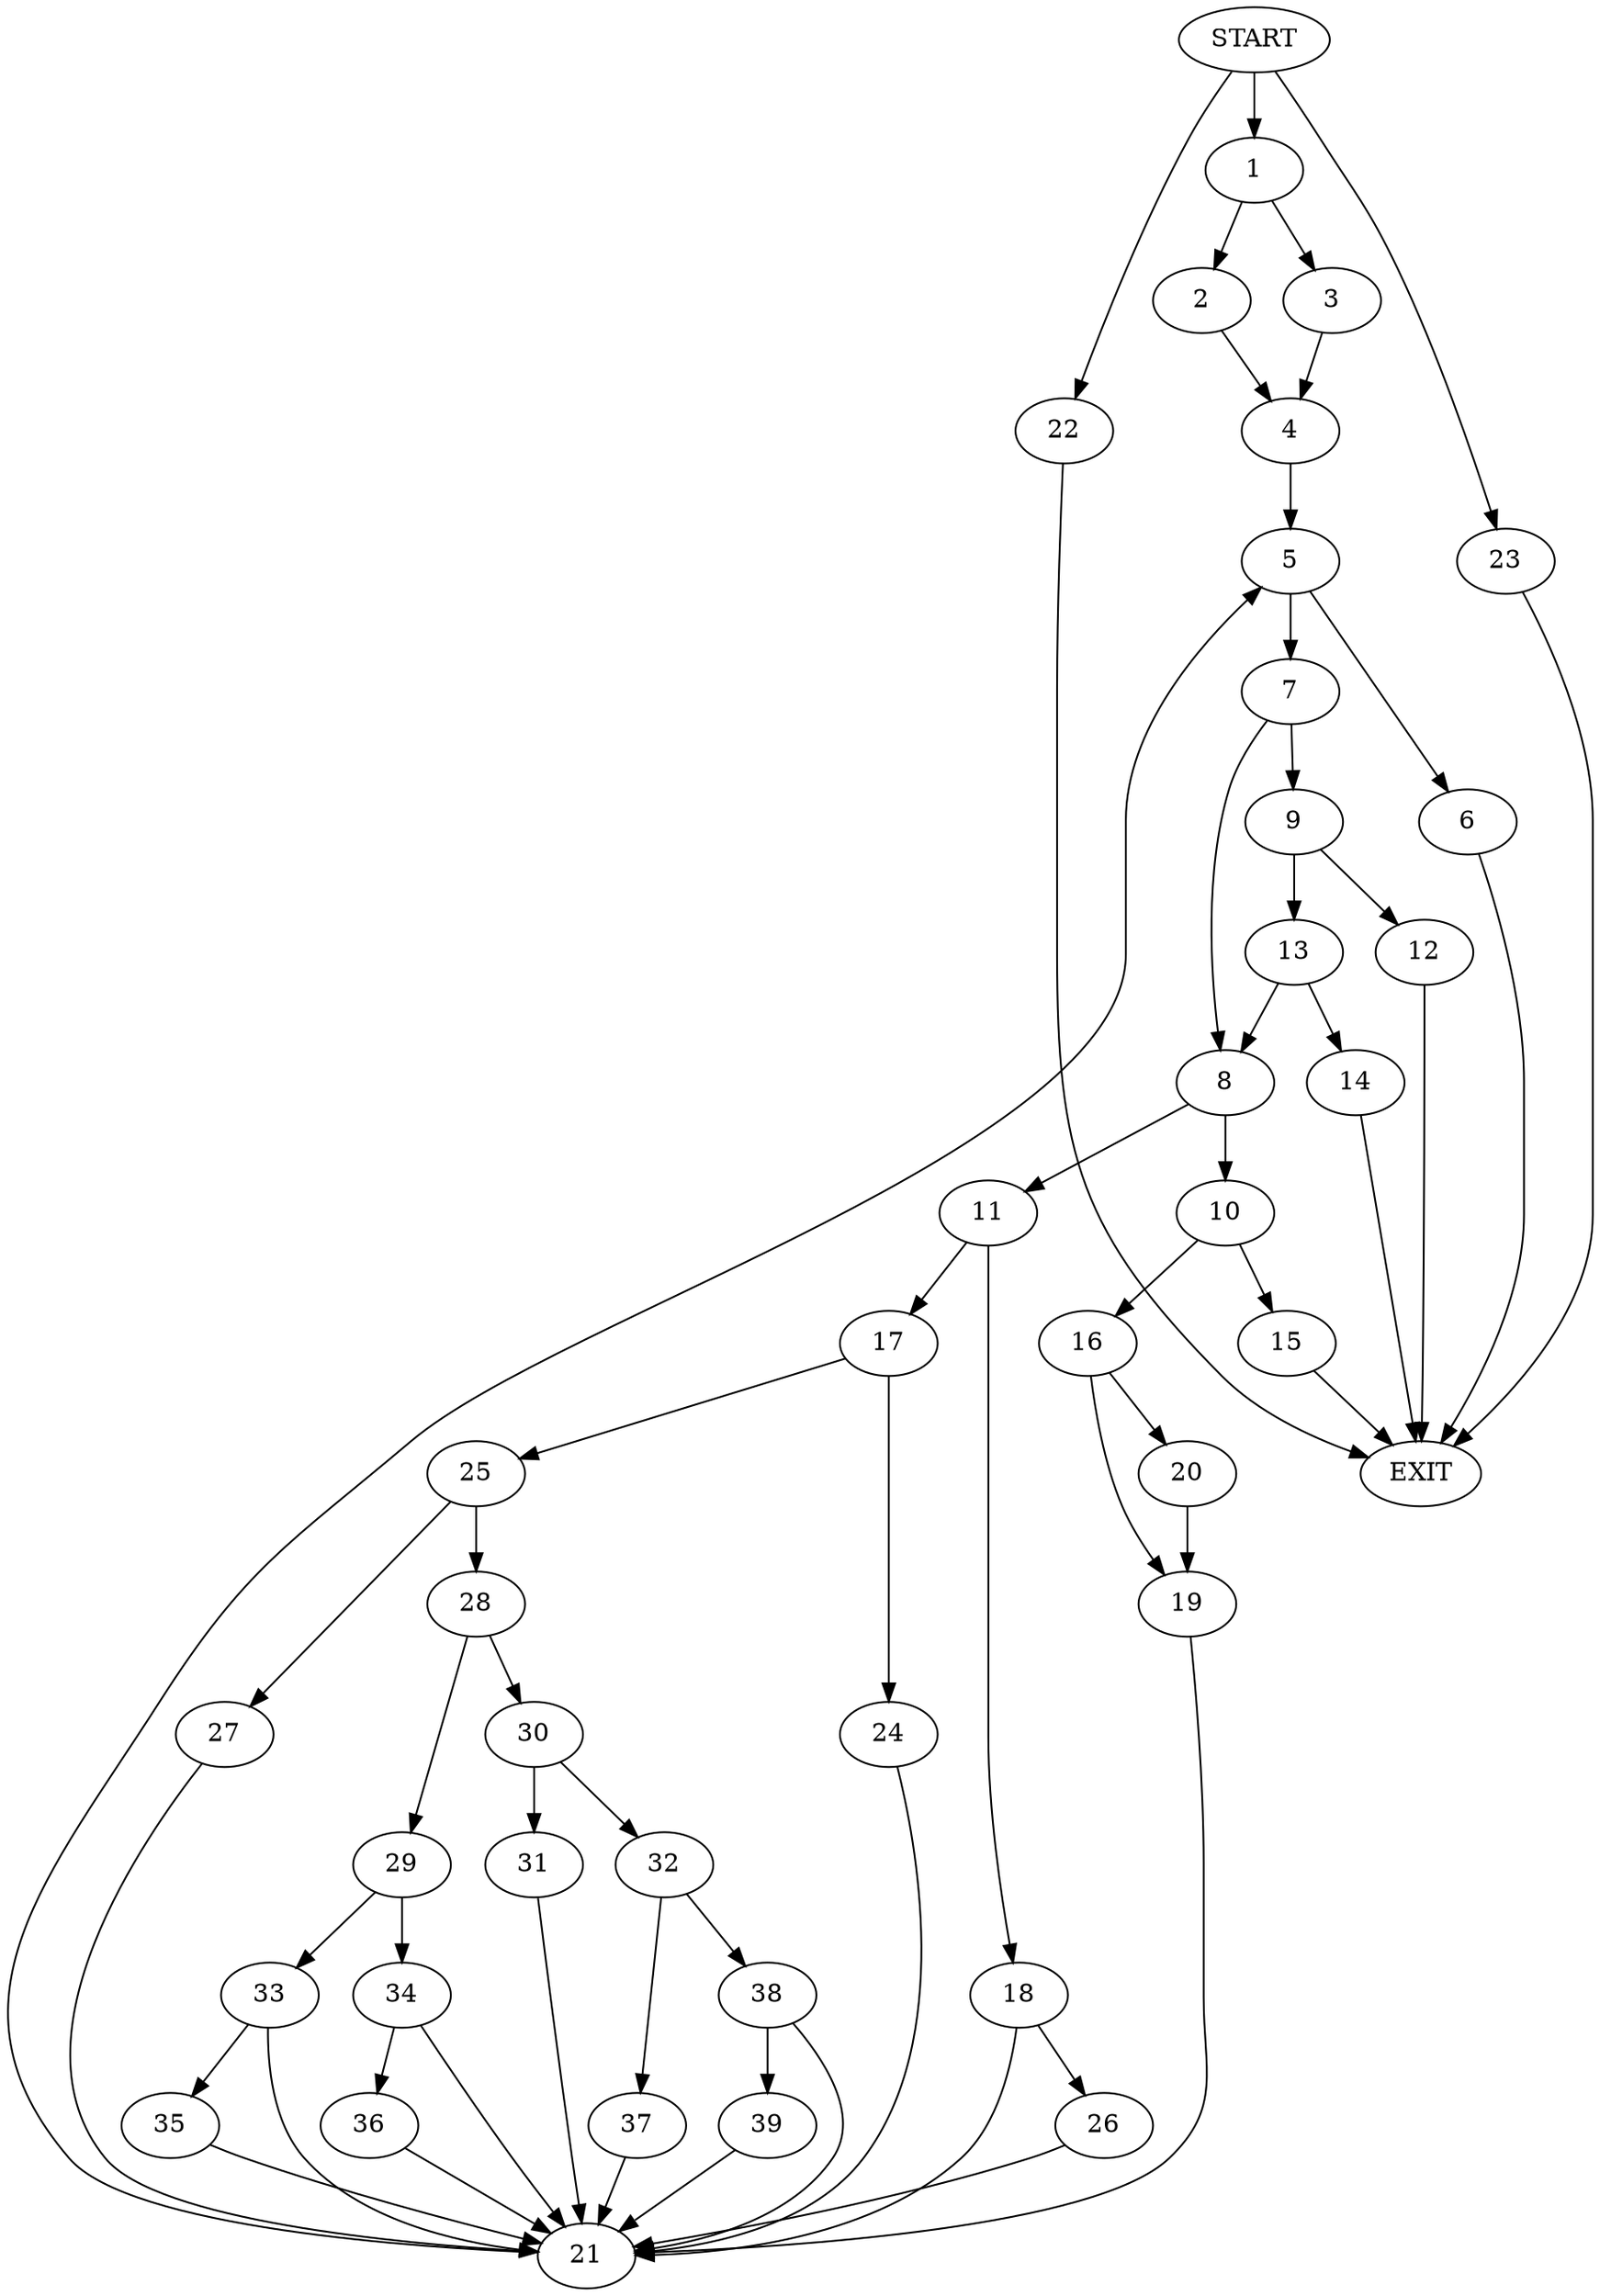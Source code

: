 digraph {
0 [label="START"]
40 [label="EXIT"]
0 -> 1
1 -> 2
1 -> 3
2 -> 4
3 -> 4
4 -> 5
5 -> 6
5 -> 7
6 -> 40
7 -> 8
7 -> 9
8 -> 10
8 -> 11
9 -> 12
9 -> 13
12 -> 40
13 -> 8
13 -> 14
14 -> 40
10 -> 15
10 -> 16
11 -> 17
11 -> 18
15 -> 40
16 -> 19
16 -> 20
20 -> 19
19 -> 21
0 -> 22
22 -> 40
0 -> 23
23 -> 40
21 -> 5
17 -> 24
17 -> 25
18 -> 26
18 -> 21
26 -> 21
24 -> 21
25 -> 27
25 -> 28
27 -> 21
28 -> 29
28 -> 30
30 -> 31
30 -> 32
29 -> 33
29 -> 34
33 -> 35
33 -> 21
34 -> 36
34 -> 21
35 -> 21
36 -> 21
31 -> 21
32 -> 37
32 -> 38
38 -> 39
38 -> 21
37 -> 21
39 -> 21
}
